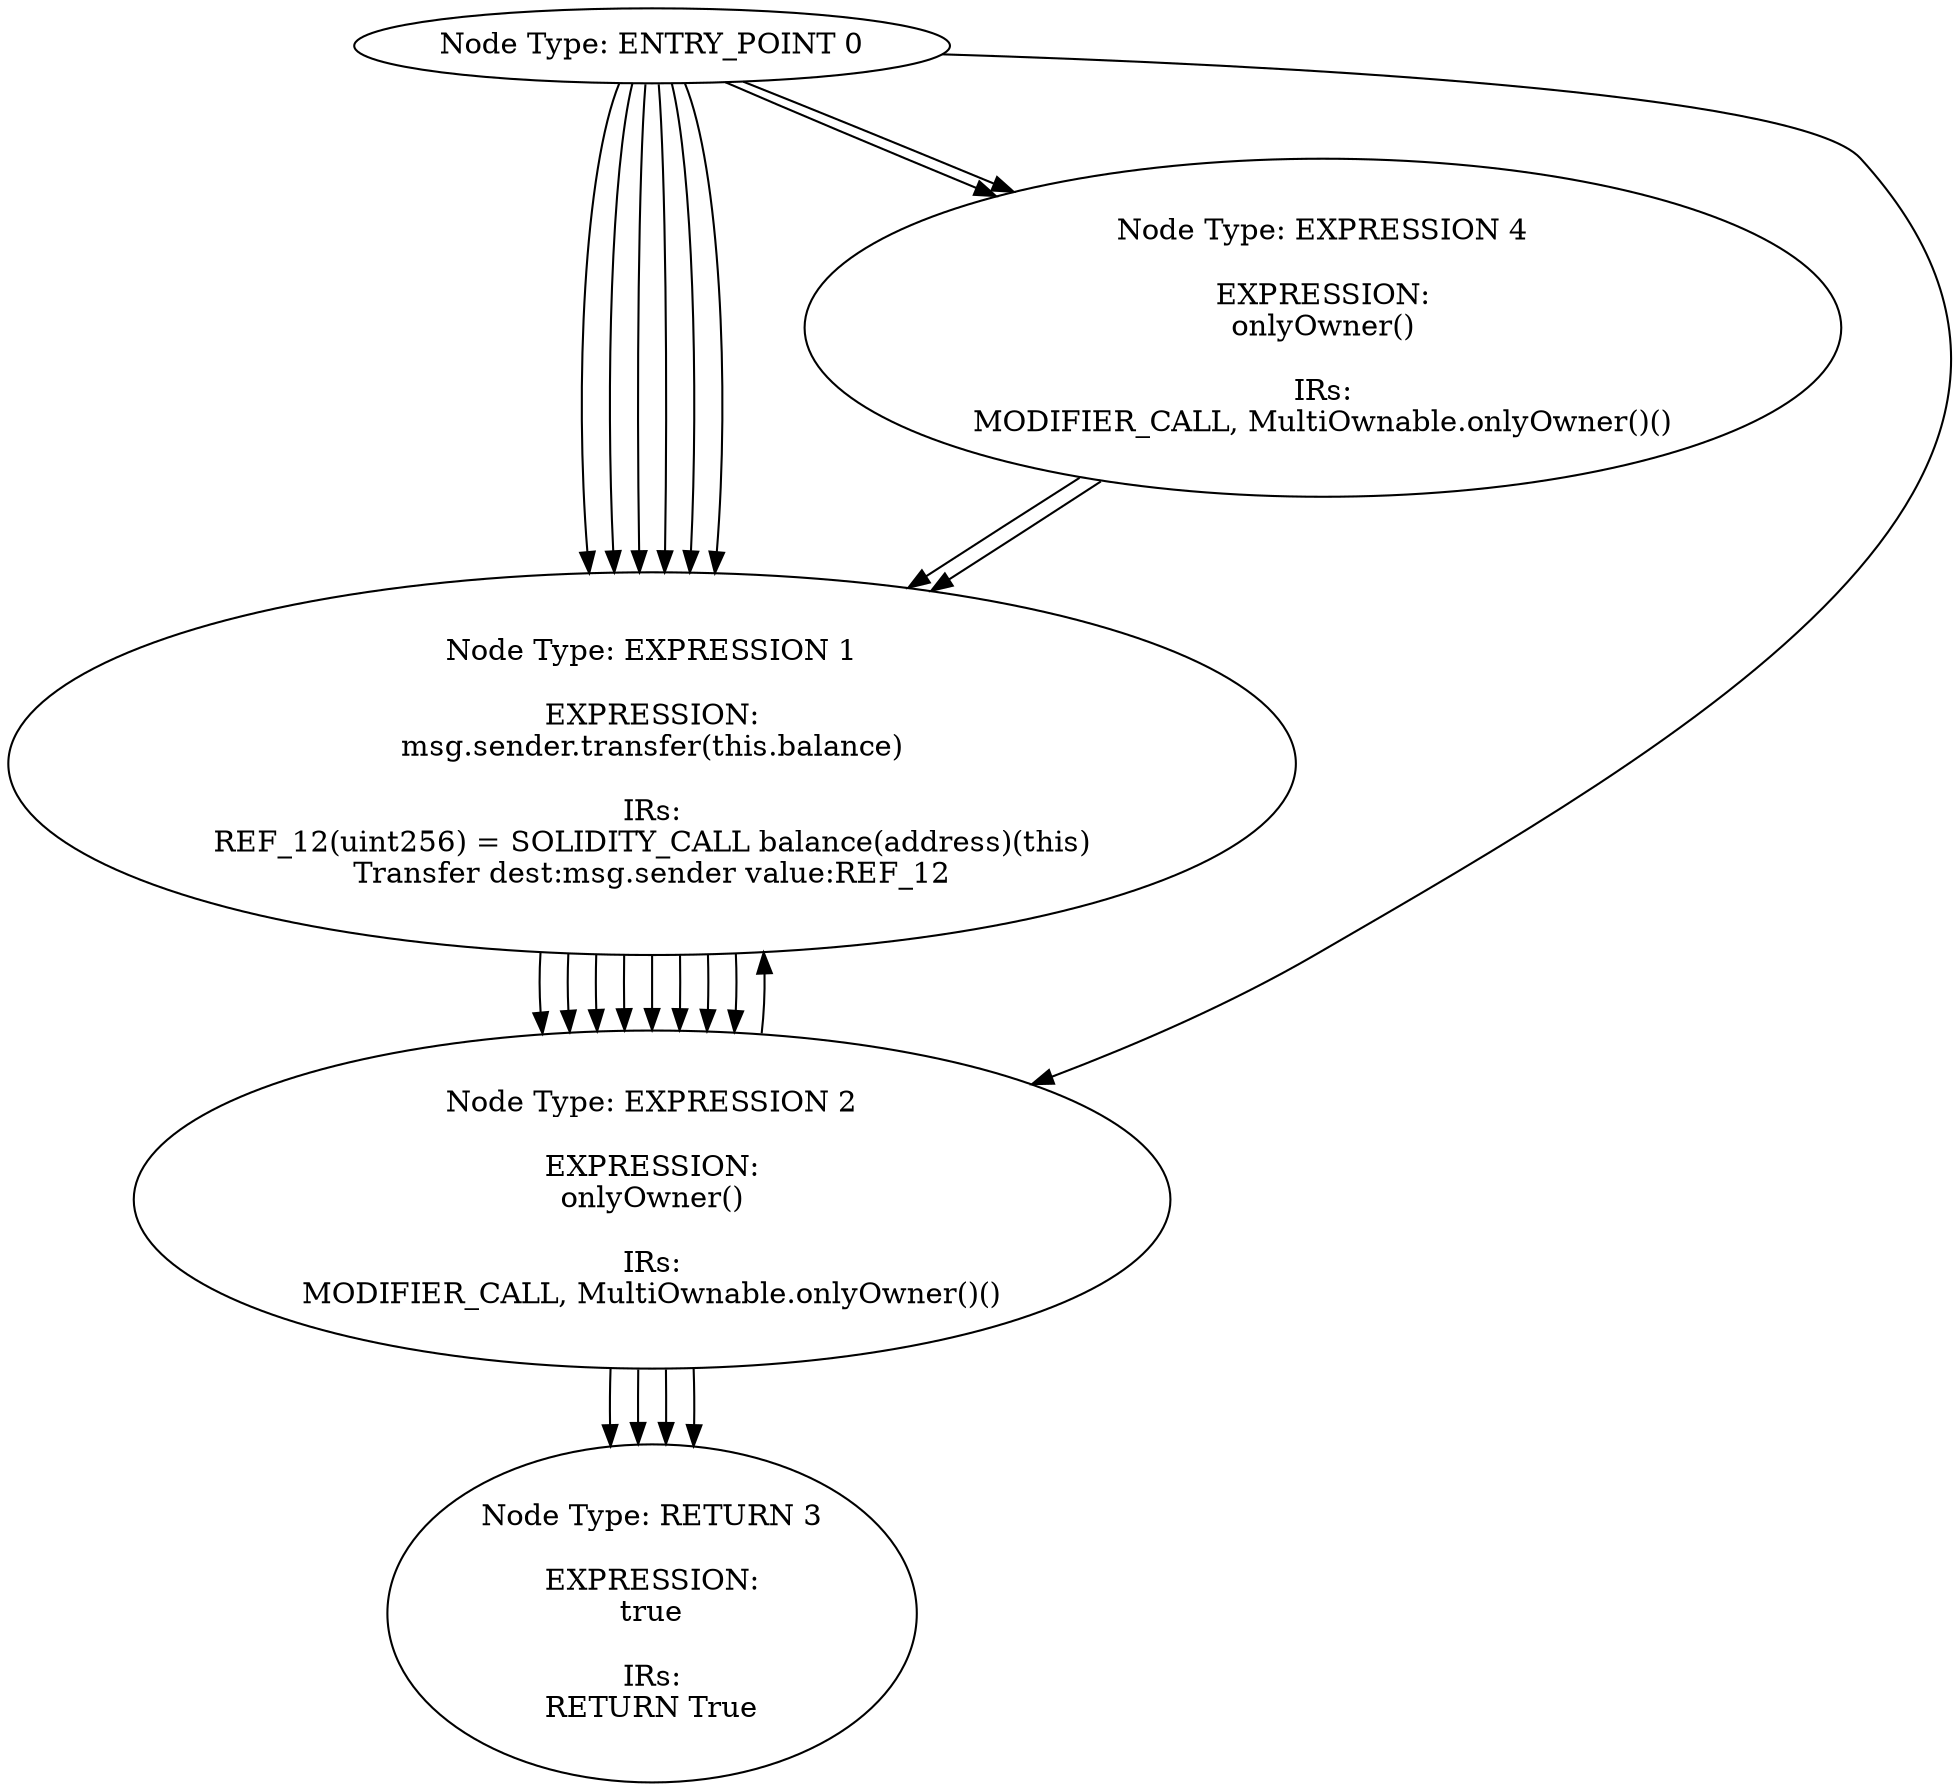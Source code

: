 digraph CFG {
0[label="Node Type: ENTRY_POINT 0
"];
0->1;
1[label="Node Type: EXPRESSION 1

EXPRESSION:
root = msg.sender

IRs:
root(address) := msg.sender(address)"];
1->2;
2[label="Node Type: EXPRESSION 2

EXPRESSION:
owners[root] = root

IRs:
REF_0(address) -> owners[root]
REF_0(address) (->owners) := root(address)"];
0[label="Node Type: ENTRY_POINT 0
"];
0->4;
1[label="Node Type: EXPRESSION 1

EXPRESSION:
require(bool)(owners[_owner] == msg.sender || (owners[_owner] != 0 && msg.sender == root))

IRs:
REF_2(address) -> owners[_owner]
TMP_2(bool) = REF_2 == msg.sender
REF_3(address) -> owners[_owner]
TMP_3(bool) = REF_3 != 0
TMP_4(bool) = msg.sender == root
TMP_5(bool) = TMP_3 && TMP_4
TMP_6(bool) = TMP_2 || TMP_5
TMP_7(None) = SOLIDITY_CALL require(bool)(TMP_6)"];
1->2;
2[label="Node Type: EXPRESSION 2

EXPRESSION:
owners[_owner] = 0

IRs:
REF_4(address) -> owners[_owner]
REF_4(address) (->owners) := 0(uint256)"];
2->3;
3[label="Node Type: RETURN 3

EXPRESSION:
true

IRs:
RETURN True"];
4[label="Node Type: EXPRESSION 4

EXPRESSION:
onlyOwner()

IRs:
MODIFIER_CALL, MultiOwnable.onlyOwner()()"];
4->1;
0[label="Node Type: ENTRY_POINT 0
"];
0->1;
1[label="Node Type: EXPRESSION 1

EXPRESSION:
require(bool)(_owner != 0)

IRs:
TMP_0(bool) = _owner != 0
TMP_1(None) = SOLIDITY_CALL require(bool)(TMP_0)"];
1->2;
2[label="Node Type: EXPRESSION 2

EXPRESSION:
owners[_owner] = msg.sender

IRs:
REF_1(address) -> owners[_owner]
REF_1(address) (->owners) := msg.sender(address)"];
2->3;
3[label="Node Type: RETURN 3

EXPRESSION:
true

IRs:
RETURN True"];
0[label="Node Type: ENTRY_POINT 0
"];
0->1;
1[label="Node Type: EXPRESSION 1

EXPRESSION:
require(bool)(owners[msg.sender] != 0)

IRs:
REF_5(address) -> owners[msg.sender]
TMP_9(bool) = REF_5 != 0
TMP_10(None) = SOLIDITY_CALL require(bool)(TMP_9)"];
1->2;
2[label="Node Type: _ 2
"];
0[label="Node Type: ENTRY_POINT 0
"];
0->1;
1[label="Node Type: EXPRESSION 1

EXPRESSION:
root = msg.sender

IRs:
root(address) := msg.sender(address)"];
1->2;
2[label="Node Type: EXPRESSION 2

EXPRESSION:
owners[root] = root

IRs:
REF_6(address) -> owners[root]
REF_6(address) (->owners) := root(address)"];
0[label="Node Type: ENTRY_POINT 0
"];
0->4;
1[label="Node Type: EXPRESSION 1

EXPRESSION:
require(bool)(owners[_owner] == msg.sender || (owners[_owner] != 0 && msg.sender == root))

IRs:
REF_8(address) -> owners[_owner]
TMP_13(bool) = REF_8 == msg.sender
REF_9(address) -> owners[_owner]
TMP_14(bool) = REF_9 != 0
TMP_15(bool) = msg.sender == root
TMP_16(bool) = TMP_14 && TMP_15
TMP_17(bool) = TMP_13 || TMP_16
TMP_18(None) = SOLIDITY_CALL require(bool)(TMP_17)"];
1->2;
2[label="Node Type: EXPRESSION 2

EXPRESSION:
owners[_owner] = 0

IRs:
REF_10(address) -> owners[_owner]
REF_10(address) (->owners) := 0(uint256)"];
2->3;
3[label="Node Type: RETURN 3

EXPRESSION:
true

IRs:
RETURN True"];
4[label="Node Type: EXPRESSION 4

EXPRESSION:
onlyOwner()

IRs:
MODIFIER_CALL, MultiOwnable.onlyOwner()()"];
4->1;
0[label="Node Type: ENTRY_POINT 0
"];
0[label="Node Type: ENTRY_POINT 0
"];
0->1;
1[label="Node Type: EXPRESSION 1

EXPRESSION:
require(bool)(_owner != 0)

IRs:
TMP_11(bool) = _owner != 0
TMP_12(None) = SOLIDITY_CALL require(bool)(TMP_11)"];
1->2;
2[label="Node Type: EXPRESSION 2

EXPRESSION:
owners[_owner] = msg.sender

IRs:
REF_7(address) -> owners[_owner]
REF_7(address) (->owners) := msg.sender(address)"];
2->3;
3[label="Node Type: RETURN 3

EXPRESSION:
true

IRs:
RETURN True"];
0[label="Node Type: ENTRY_POINT 0
"];
0->1;
1[label="Node Type: EXPRESSION 1

EXPRESSION:
require(bool)(owners[msg.sender] != 0)

IRs:
REF_13(address) -> owners[msg.sender]
TMP_22(bool) = REF_13 != 0
TMP_23(None) = SOLIDITY_CALL require(bool)(TMP_22)"];
1->2;
2[label="Node Type: _ 2
"];
0[label="Node Type: ENTRY_POINT 0
"];
0->2;
1[label="Node Type: EXPRESSION 1

EXPRESSION:
msg.sender.transfer(this.balance)

IRs:
REF_12(uint256) = SOLIDITY_CALL balance(address)(this)
Transfer dest:msg.sender value:REF_12"];
2[label="Node Type: EXPRESSION 2

EXPRESSION:
onlyOwner()

IRs:
MODIFIER_CALL, MultiOwnable.onlyOwner()()"];
2->1;
}
